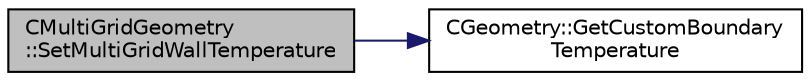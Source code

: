 digraph "CMultiGridGeometry::SetMultiGridWallTemperature"
{
 // LATEX_PDF_SIZE
  edge [fontname="Helvetica",fontsize="10",labelfontname="Helvetica",labelfontsize="10"];
  node [fontname="Helvetica",fontsize="10",shape=record];
  rankdir="LR";
  Node1 [label="CMultiGridGeometry\l::SetMultiGridWallTemperature",height=0.2,width=0.4,color="black", fillcolor="grey75", style="filled", fontcolor="black",tooltip="Set a representative wall temperature of the agglomerated control volume on a particular boundary mar..."];
  Node1 -> Node2 [color="midnightblue",fontsize="10",style="solid",fontname="Helvetica"];
  Node2 [label="CGeometry::GetCustomBoundary\lTemperature",height=0.2,width=0.4,color="black", fillcolor="white", style="filled",URL="$classCGeometry.html#a3c4441254ab333c013dee6c63c8117d9",tooltip="Get the value of the customized temperature at a specified vertex on a specified marker."];
}
